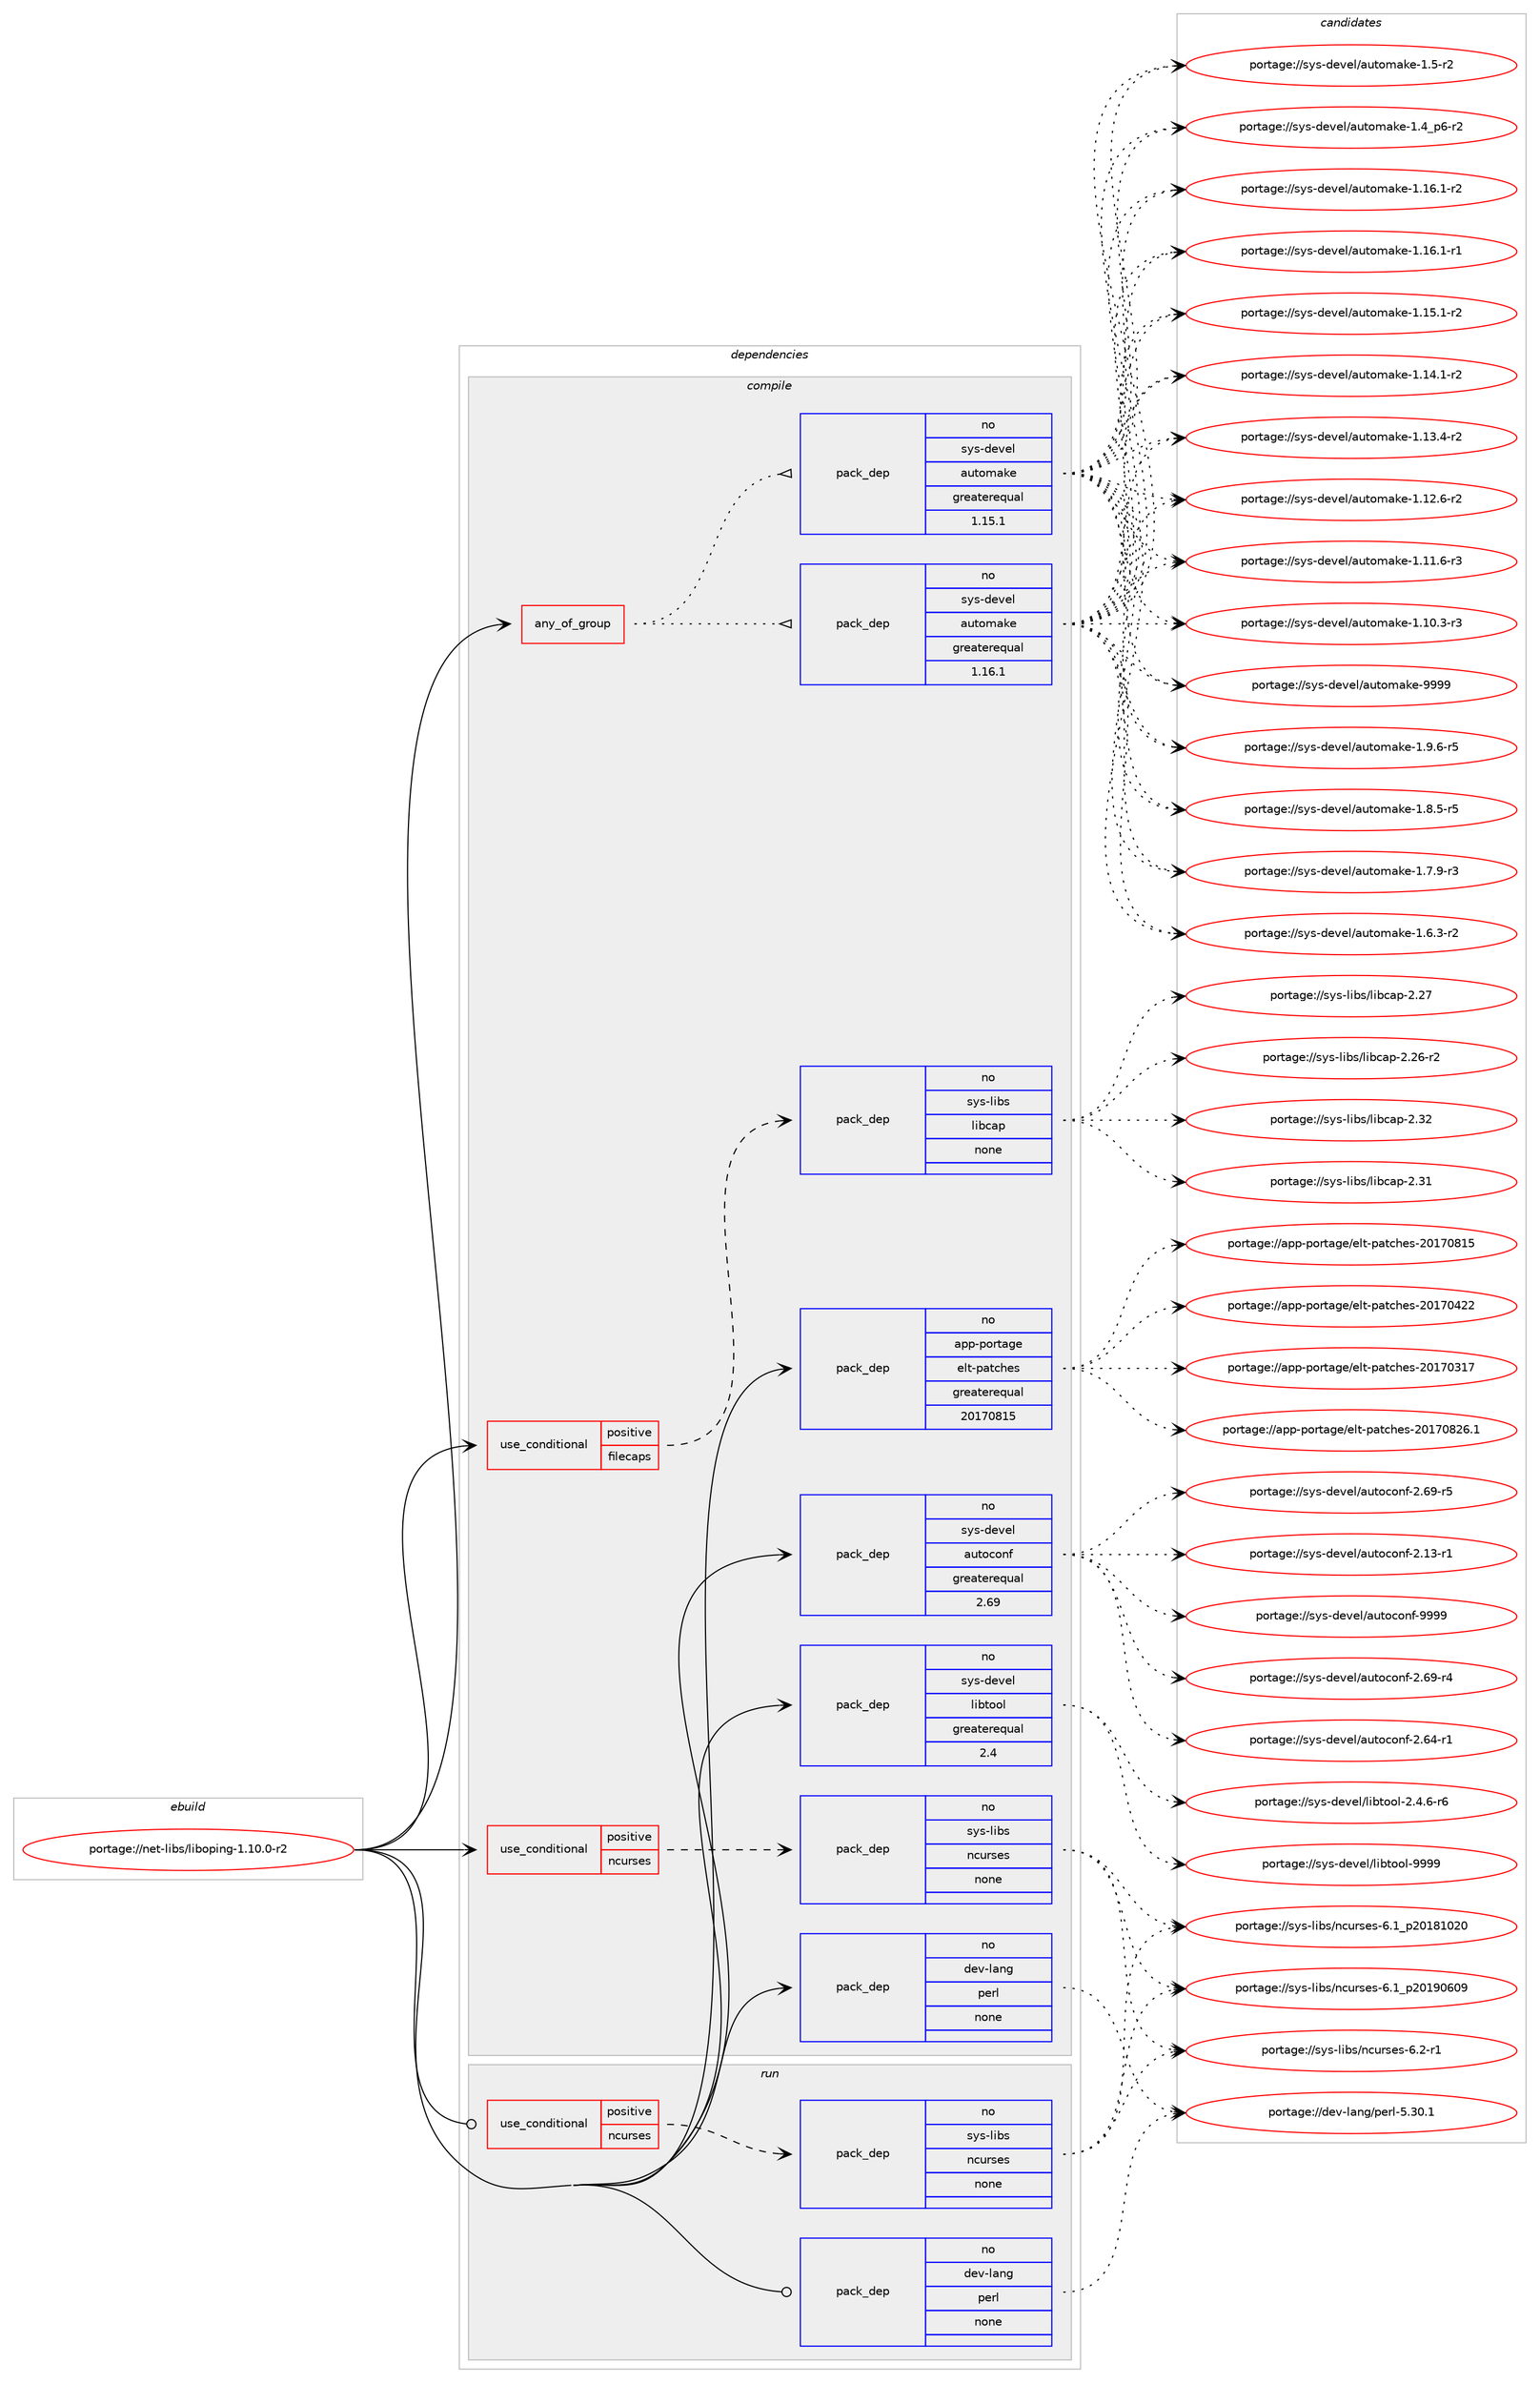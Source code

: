 digraph prolog {

# *************
# Graph options
# *************

newrank=true;
concentrate=true;
compound=true;
graph [rankdir=LR,fontname=Helvetica,fontsize=10,ranksep=1.5];#, ranksep=2.5, nodesep=0.2];
edge  [arrowhead=vee];
node  [fontname=Helvetica,fontsize=10];

# **********
# The ebuild
# **********

subgraph cluster_leftcol {
color=gray;
rank=same;
label=<<i>ebuild</i>>;
id [label="portage://net-libs/liboping-1.10.0-r2", color=red, width=4, href="../net-libs/liboping-1.10.0-r2.svg"];
}

# ****************
# The dependencies
# ****************

subgraph cluster_midcol {
color=gray;
label=<<i>dependencies</i>>;
subgraph cluster_compile {
fillcolor="#eeeeee";
style=filled;
label=<<i>compile</i>>;
subgraph any2005 {
dependency122953 [label=<<TABLE BORDER="0" CELLBORDER="1" CELLSPACING="0" CELLPADDING="4"><TR><TD CELLPADDING="10">any_of_group</TD></TR></TABLE>>, shape=none, color=red];subgraph pack94811 {
dependency122954 [label=<<TABLE BORDER="0" CELLBORDER="1" CELLSPACING="0" CELLPADDING="4" WIDTH="220"><TR><TD ROWSPAN="6" CELLPADDING="30">pack_dep</TD></TR><TR><TD WIDTH="110">no</TD></TR><TR><TD>sys-devel</TD></TR><TR><TD>automake</TD></TR><TR><TD>greaterequal</TD></TR><TR><TD>1.16.1</TD></TR></TABLE>>, shape=none, color=blue];
}
dependency122953:e -> dependency122954:w [weight=20,style="dotted",arrowhead="oinv"];
subgraph pack94812 {
dependency122955 [label=<<TABLE BORDER="0" CELLBORDER="1" CELLSPACING="0" CELLPADDING="4" WIDTH="220"><TR><TD ROWSPAN="6" CELLPADDING="30">pack_dep</TD></TR><TR><TD WIDTH="110">no</TD></TR><TR><TD>sys-devel</TD></TR><TR><TD>automake</TD></TR><TR><TD>greaterequal</TD></TR><TR><TD>1.15.1</TD></TR></TABLE>>, shape=none, color=blue];
}
dependency122953:e -> dependency122955:w [weight=20,style="dotted",arrowhead="oinv"];
}
id:e -> dependency122953:w [weight=20,style="solid",arrowhead="vee"];
subgraph cond26020 {
dependency122956 [label=<<TABLE BORDER="0" CELLBORDER="1" CELLSPACING="0" CELLPADDING="4"><TR><TD ROWSPAN="3" CELLPADDING="10">use_conditional</TD></TR><TR><TD>positive</TD></TR><TR><TD>filecaps</TD></TR></TABLE>>, shape=none, color=red];
subgraph pack94813 {
dependency122957 [label=<<TABLE BORDER="0" CELLBORDER="1" CELLSPACING="0" CELLPADDING="4" WIDTH="220"><TR><TD ROWSPAN="6" CELLPADDING="30">pack_dep</TD></TR><TR><TD WIDTH="110">no</TD></TR><TR><TD>sys-libs</TD></TR><TR><TD>libcap</TD></TR><TR><TD>none</TD></TR><TR><TD></TD></TR></TABLE>>, shape=none, color=blue];
}
dependency122956:e -> dependency122957:w [weight=20,style="dashed",arrowhead="vee"];
}
id:e -> dependency122956:w [weight=20,style="solid",arrowhead="vee"];
subgraph cond26021 {
dependency122958 [label=<<TABLE BORDER="0" CELLBORDER="1" CELLSPACING="0" CELLPADDING="4"><TR><TD ROWSPAN="3" CELLPADDING="10">use_conditional</TD></TR><TR><TD>positive</TD></TR><TR><TD>ncurses</TD></TR></TABLE>>, shape=none, color=red];
subgraph pack94814 {
dependency122959 [label=<<TABLE BORDER="0" CELLBORDER="1" CELLSPACING="0" CELLPADDING="4" WIDTH="220"><TR><TD ROWSPAN="6" CELLPADDING="30">pack_dep</TD></TR><TR><TD WIDTH="110">no</TD></TR><TR><TD>sys-libs</TD></TR><TR><TD>ncurses</TD></TR><TR><TD>none</TD></TR><TR><TD></TD></TR></TABLE>>, shape=none, color=blue];
}
dependency122958:e -> dependency122959:w [weight=20,style="dashed",arrowhead="vee"];
}
id:e -> dependency122958:w [weight=20,style="solid",arrowhead="vee"];
subgraph pack94815 {
dependency122960 [label=<<TABLE BORDER="0" CELLBORDER="1" CELLSPACING="0" CELLPADDING="4" WIDTH="220"><TR><TD ROWSPAN="6" CELLPADDING="30">pack_dep</TD></TR><TR><TD WIDTH="110">no</TD></TR><TR><TD>app-portage</TD></TR><TR><TD>elt-patches</TD></TR><TR><TD>greaterequal</TD></TR><TR><TD>20170815</TD></TR></TABLE>>, shape=none, color=blue];
}
id:e -> dependency122960:w [weight=20,style="solid",arrowhead="vee"];
subgraph pack94816 {
dependency122961 [label=<<TABLE BORDER="0" CELLBORDER="1" CELLSPACING="0" CELLPADDING="4" WIDTH="220"><TR><TD ROWSPAN="6" CELLPADDING="30">pack_dep</TD></TR><TR><TD WIDTH="110">no</TD></TR><TR><TD>dev-lang</TD></TR><TR><TD>perl</TD></TR><TR><TD>none</TD></TR><TR><TD></TD></TR></TABLE>>, shape=none, color=blue];
}
id:e -> dependency122961:w [weight=20,style="solid",arrowhead="vee"];
subgraph pack94817 {
dependency122962 [label=<<TABLE BORDER="0" CELLBORDER="1" CELLSPACING="0" CELLPADDING="4" WIDTH="220"><TR><TD ROWSPAN="6" CELLPADDING="30">pack_dep</TD></TR><TR><TD WIDTH="110">no</TD></TR><TR><TD>sys-devel</TD></TR><TR><TD>autoconf</TD></TR><TR><TD>greaterequal</TD></TR><TR><TD>2.69</TD></TR></TABLE>>, shape=none, color=blue];
}
id:e -> dependency122962:w [weight=20,style="solid",arrowhead="vee"];
subgraph pack94818 {
dependency122963 [label=<<TABLE BORDER="0" CELLBORDER="1" CELLSPACING="0" CELLPADDING="4" WIDTH="220"><TR><TD ROWSPAN="6" CELLPADDING="30">pack_dep</TD></TR><TR><TD WIDTH="110">no</TD></TR><TR><TD>sys-devel</TD></TR><TR><TD>libtool</TD></TR><TR><TD>greaterequal</TD></TR><TR><TD>2.4</TD></TR></TABLE>>, shape=none, color=blue];
}
id:e -> dependency122963:w [weight=20,style="solid",arrowhead="vee"];
}
subgraph cluster_compileandrun {
fillcolor="#eeeeee";
style=filled;
label=<<i>compile and run</i>>;
}
subgraph cluster_run {
fillcolor="#eeeeee";
style=filled;
label=<<i>run</i>>;
subgraph cond26022 {
dependency122964 [label=<<TABLE BORDER="0" CELLBORDER="1" CELLSPACING="0" CELLPADDING="4"><TR><TD ROWSPAN="3" CELLPADDING="10">use_conditional</TD></TR><TR><TD>positive</TD></TR><TR><TD>ncurses</TD></TR></TABLE>>, shape=none, color=red];
subgraph pack94819 {
dependency122965 [label=<<TABLE BORDER="0" CELLBORDER="1" CELLSPACING="0" CELLPADDING="4" WIDTH="220"><TR><TD ROWSPAN="6" CELLPADDING="30">pack_dep</TD></TR><TR><TD WIDTH="110">no</TD></TR><TR><TD>sys-libs</TD></TR><TR><TD>ncurses</TD></TR><TR><TD>none</TD></TR><TR><TD></TD></TR></TABLE>>, shape=none, color=blue];
}
dependency122964:e -> dependency122965:w [weight=20,style="dashed",arrowhead="vee"];
}
id:e -> dependency122964:w [weight=20,style="solid",arrowhead="odot"];
subgraph pack94820 {
dependency122966 [label=<<TABLE BORDER="0" CELLBORDER="1" CELLSPACING="0" CELLPADDING="4" WIDTH="220"><TR><TD ROWSPAN="6" CELLPADDING="30">pack_dep</TD></TR><TR><TD WIDTH="110">no</TD></TR><TR><TD>dev-lang</TD></TR><TR><TD>perl</TD></TR><TR><TD>none</TD></TR><TR><TD></TD></TR></TABLE>>, shape=none, color=blue];
}
id:e -> dependency122966:w [weight=20,style="solid",arrowhead="odot"];
}
}

# **************
# The candidates
# **************

subgraph cluster_choices {
rank=same;
color=gray;
label=<<i>candidates</i>>;

subgraph choice94811 {
color=black;
nodesep=1;
choice115121115451001011181011084797117116111109971071014557575757 [label="portage://sys-devel/automake-9999", color=red, width=4,href="../sys-devel/automake-9999.svg"];
choice115121115451001011181011084797117116111109971071014549465746544511453 [label="portage://sys-devel/automake-1.9.6-r5", color=red, width=4,href="../sys-devel/automake-1.9.6-r5.svg"];
choice115121115451001011181011084797117116111109971071014549465646534511453 [label="portage://sys-devel/automake-1.8.5-r5", color=red, width=4,href="../sys-devel/automake-1.8.5-r5.svg"];
choice115121115451001011181011084797117116111109971071014549465546574511451 [label="portage://sys-devel/automake-1.7.9-r3", color=red, width=4,href="../sys-devel/automake-1.7.9-r3.svg"];
choice115121115451001011181011084797117116111109971071014549465446514511450 [label="portage://sys-devel/automake-1.6.3-r2", color=red, width=4,href="../sys-devel/automake-1.6.3-r2.svg"];
choice11512111545100101118101108479711711611110997107101454946534511450 [label="portage://sys-devel/automake-1.5-r2", color=red, width=4,href="../sys-devel/automake-1.5-r2.svg"];
choice115121115451001011181011084797117116111109971071014549465295112544511450 [label="portage://sys-devel/automake-1.4_p6-r2", color=red, width=4,href="../sys-devel/automake-1.4_p6-r2.svg"];
choice11512111545100101118101108479711711611110997107101454946495446494511450 [label="portage://sys-devel/automake-1.16.1-r2", color=red, width=4,href="../sys-devel/automake-1.16.1-r2.svg"];
choice11512111545100101118101108479711711611110997107101454946495446494511449 [label="portage://sys-devel/automake-1.16.1-r1", color=red, width=4,href="../sys-devel/automake-1.16.1-r1.svg"];
choice11512111545100101118101108479711711611110997107101454946495346494511450 [label="portage://sys-devel/automake-1.15.1-r2", color=red, width=4,href="../sys-devel/automake-1.15.1-r2.svg"];
choice11512111545100101118101108479711711611110997107101454946495246494511450 [label="portage://sys-devel/automake-1.14.1-r2", color=red, width=4,href="../sys-devel/automake-1.14.1-r2.svg"];
choice11512111545100101118101108479711711611110997107101454946495146524511450 [label="portage://sys-devel/automake-1.13.4-r2", color=red, width=4,href="../sys-devel/automake-1.13.4-r2.svg"];
choice11512111545100101118101108479711711611110997107101454946495046544511450 [label="portage://sys-devel/automake-1.12.6-r2", color=red, width=4,href="../sys-devel/automake-1.12.6-r2.svg"];
choice11512111545100101118101108479711711611110997107101454946494946544511451 [label="portage://sys-devel/automake-1.11.6-r3", color=red, width=4,href="../sys-devel/automake-1.11.6-r3.svg"];
choice11512111545100101118101108479711711611110997107101454946494846514511451 [label="portage://sys-devel/automake-1.10.3-r3", color=red, width=4,href="../sys-devel/automake-1.10.3-r3.svg"];
dependency122954:e -> choice115121115451001011181011084797117116111109971071014557575757:w [style=dotted,weight="100"];
dependency122954:e -> choice115121115451001011181011084797117116111109971071014549465746544511453:w [style=dotted,weight="100"];
dependency122954:e -> choice115121115451001011181011084797117116111109971071014549465646534511453:w [style=dotted,weight="100"];
dependency122954:e -> choice115121115451001011181011084797117116111109971071014549465546574511451:w [style=dotted,weight="100"];
dependency122954:e -> choice115121115451001011181011084797117116111109971071014549465446514511450:w [style=dotted,weight="100"];
dependency122954:e -> choice11512111545100101118101108479711711611110997107101454946534511450:w [style=dotted,weight="100"];
dependency122954:e -> choice115121115451001011181011084797117116111109971071014549465295112544511450:w [style=dotted,weight="100"];
dependency122954:e -> choice11512111545100101118101108479711711611110997107101454946495446494511450:w [style=dotted,weight="100"];
dependency122954:e -> choice11512111545100101118101108479711711611110997107101454946495446494511449:w [style=dotted,weight="100"];
dependency122954:e -> choice11512111545100101118101108479711711611110997107101454946495346494511450:w [style=dotted,weight="100"];
dependency122954:e -> choice11512111545100101118101108479711711611110997107101454946495246494511450:w [style=dotted,weight="100"];
dependency122954:e -> choice11512111545100101118101108479711711611110997107101454946495146524511450:w [style=dotted,weight="100"];
dependency122954:e -> choice11512111545100101118101108479711711611110997107101454946495046544511450:w [style=dotted,weight="100"];
dependency122954:e -> choice11512111545100101118101108479711711611110997107101454946494946544511451:w [style=dotted,weight="100"];
dependency122954:e -> choice11512111545100101118101108479711711611110997107101454946494846514511451:w [style=dotted,weight="100"];
}
subgraph choice94812 {
color=black;
nodesep=1;
choice115121115451001011181011084797117116111109971071014557575757 [label="portage://sys-devel/automake-9999", color=red, width=4,href="../sys-devel/automake-9999.svg"];
choice115121115451001011181011084797117116111109971071014549465746544511453 [label="portage://sys-devel/automake-1.9.6-r5", color=red, width=4,href="../sys-devel/automake-1.9.6-r5.svg"];
choice115121115451001011181011084797117116111109971071014549465646534511453 [label="portage://sys-devel/automake-1.8.5-r5", color=red, width=4,href="../sys-devel/automake-1.8.5-r5.svg"];
choice115121115451001011181011084797117116111109971071014549465546574511451 [label="portage://sys-devel/automake-1.7.9-r3", color=red, width=4,href="../sys-devel/automake-1.7.9-r3.svg"];
choice115121115451001011181011084797117116111109971071014549465446514511450 [label="portage://sys-devel/automake-1.6.3-r2", color=red, width=4,href="../sys-devel/automake-1.6.3-r2.svg"];
choice11512111545100101118101108479711711611110997107101454946534511450 [label="portage://sys-devel/automake-1.5-r2", color=red, width=4,href="../sys-devel/automake-1.5-r2.svg"];
choice115121115451001011181011084797117116111109971071014549465295112544511450 [label="portage://sys-devel/automake-1.4_p6-r2", color=red, width=4,href="../sys-devel/automake-1.4_p6-r2.svg"];
choice11512111545100101118101108479711711611110997107101454946495446494511450 [label="portage://sys-devel/automake-1.16.1-r2", color=red, width=4,href="../sys-devel/automake-1.16.1-r2.svg"];
choice11512111545100101118101108479711711611110997107101454946495446494511449 [label="portage://sys-devel/automake-1.16.1-r1", color=red, width=4,href="../sys-devel/automake-1.16.1-r1.svg"];
choice11512111545100101118101108479711711611110997107101454946495346494511450 [label="portage://sys-devel/automake-1.15.1-r2", color=red, width=4,href="../sys-devel/automake-1.15.1-r2.svg"];
choice11512111545100101118101108479711711611110997107101454946495246494511450 [label="portage://sys-devel/automake-1.14.1-r2", color=red, width=4,href="../sys-devel/automake-1.14.1-r2.svg"];
choice11512111545100101118101108479711711611110997107101454946495146524511450 [label="portage://sys-devel/automake-1.13.4-r2", color=red, width=4,href="../sys-devel/automake-1.13.4-r2.svg"];
choice11512111545100101118101108479711711611110997107101454946495046544511450 [label="portage://sys-devel/automake-1.12.6-r2", color=red, width=4,href="../sys-devel/automake-1.12.6-r2.svg"];
choice11512111545100101118101108479711711611110997107101454946494946544511451 [label="portage://sys-devel/automake-1.11.6-r3", color=red, width=4,href="../sys-devel/automake-1.11.6-r3.svg"];
choice11512111545100101118101108479711711611110997107101454946494846514511451 [label="portage://sys-devel/automake-1.10.3-r3", color=red, width=4,href="../sys-devel/automake-1.10.3-r3.svg"];
dependency122955:e -> choice115121115451001011181011084797117116111109971071014557575757:w [style=dotted,weight="100"];
dependency122955:e -> choice115121115451001011181011084797117116111109971071014549465746544511453:w [style=dotted,weight="100"];
dependency122955:e -> choice115121115451001011181011084797117116111109971071014549465646534511453:w [style=dotted,weight="100"];
dependency122955:e -> choice115121115451001011181011084797117116111109971071014549465546574511451:w [style=dotted,weight="100"];
dependency122955:e -> choice115121115451001011181011084797117116111109971071014549465446514511450:w [style=dotted,weight="100"];
dependency122955:e -> choice11512111545100101118101108479711711611110997107101454946534511450:w [style=dotted,weight="100"];
dependency122955:e -> choice115121115451001011181011084797117116111109971071014549465295112544511450:w [style=dotted,weight="100"];
dependency122955:e -> choice11512111545100101118101108479711711611110997107101454946495446494511450:w [style=dotted,weight="100"];
dependency122955:e -> choice11512111545100101118101108479711711611110997107101454946495446494511449:w [style=dotted,weight="100"];
dependency122955:e -> choice11512111545100101118101108479711711611110997107101454946495346494511450:w [style=dotted,weight="100"];
dependency122955:e -> choice11512111545100101118101108479711711611110997107101454946495246494511450:w [style=dotted,weight="100"];
dependency122955:e -> choice11512111545100101118101108479711711611110997107101454946495146524511450:w [style=dotted,weight="100"];
dependency122955:e -> choice11512111545100101118101108479711711611110997107101454946495046544511450:w [style=dotted,weight="100"];
dependency122955:e -> choice11512111545100101118101108479711711611110997107101454946494946544511451:w [style=dotted,weight="100"];
dependency122955:e -> choice11512111545100101118101108479711711611110997107101454946494846514511451:w [style=dotted,weight="100"];
}
subgraph choice94813 {
color=black;
nodesep=1;
choice1151211154510810598115471081059899971124550465150 [label="portage://sys-libs/libcap-2.32", color=red, width=4,href="../sys-libs/libcap-2.32.svg"];
choice1151211154510810598115471081059899971124550465149 [label="portage://sys-libs/libcap-2.31", color=red, width=4,href="../sys-libs/libcap-2.31.svg"];
choice1151211154510810598115471081059899971124550465055 [label="portage://sys-libs/libcap-2.27", color=red, width=4,href="../sys-libs/libcap-2.27.svg"];
choice11512111545108105981154710810598999711245504650544511450 [label="portage://sys-libs/libcap-2.26-r2", color=red, width=4,href="../sys-libs/libcap-2.26-r2.svg"];
dependency122957:e -> choice1151211154510810598115471081059899971124550465150:w [style=dotted,weight="100"];
dependency122957:e -> choice1151211154510810598115471081059899971124550465149:w [style=dotted,weight="100"];
dependency122957:e -> choice1151211154510810598115471081059899971124550465055:w [style=dotted,weight="100"];
dependency122957:e -> choice11512111545108105981154710810598999711245504650544511450:w [style=dotted,weight="100"];
}
subgraph choice94814 {
color=black;
nodesep=1;
choice11512111545108105981154711099117114115101115455446504511449 [label="portage://sys-libs/ncurses-6.2-r1", color=red, width=4,href="../sys-libs/ncurses-6.2-r1.svg"];
choice1151211154510810598115471109911711411510111545544649951125048495748544857 [label="portage://sys-libs/ncurses-6.1_p20190609", color=red, width=4,href="../sys-libs/ncurses-6.1_p20190609.svg"];
choice1151211154510810598115471109911711411510111545544649951125048495649485048 [label="portage://sys-libs/ncurses-6.1_p20181020", color=red, width=4,href="../sys-libs/ncurses-6.1_p20181020.svg"];
dependency122959:e -> choice11512111545108105981154711099117114115101115455446504511449:w [style=dotted,weight="100"];
dependency122959:e -> choice1151211154510810598115471109911711411510111545544649951125048495748544857:w [style=dotted,weight="100"];
dependency122959:e -> choice1151211154510810598115471109911711411510111545544649951125048495649485048:w [style=dotted,weight="100"];
}
subgraph choice94815 {
color=black;
nodesep=1;
choice971121124511211111411697103101471011081164511297116991041011154550484955485650544649 [label="portage://app-portage/elt-patches-20170826.1", color=red, width=4,href="../app-portage/elt-patches-20170826.1.svg"];
choice97112112451121111141169710310147101108116451129711699104101115455048495548564953 [label="portage://app-portage/elt-patches-20170815", color=red, width=4,href="../app-portage/elt-patches-20170815.svg"];
choice97112112451121111141169710310147101108116451129711699104101115455048495548525050 [label="portage://app-portage/elt-patches-20170422", color=red, width=4,href="../app-portage/elt-patches-20170422.svg"];
choice97112112451121111141169710310147101108116451129711699104101115455048495548514955 [label="portage://app-portage/elt-patches-20170317", color=red, width=4,href="../app-portage/elt-patches-20170317.svg"];
dependency122960:e -> choice971121124511211111411697103101471011081164511297116991041011154550484955485650544649:w [style=dotted,weight="100"];
dependency122960:e -> choice97112112451121111141169710310147101108116451129711699104101115455048495548564953:w [style=dotted,weight="100"];
dependency122960:e -> choice97112112451121111141169710310147101108116451129711699104101115455048495548525050:w [style=dotted,weight="100"];
dependency122960:e -> choice97112112451121111141169710310147101108116451129711699104101115455048495548514955:w [style=dotted,weight="100"];
}
subgraph choice94816 {
color=black;
nodesep=1;
choice10010111845108971101034711210111410845534651484649 [label="portage://dev-lang/perl-5.30.1", color=red, width=4,href="../dev-lang/perl-5.30.1.svg"];
dependency122961:e -> choice10010111845108971101034711210111410845534651484649:w [style=dotted,weight="100"];
}
subgraph choice94817 {
color=black;
nodesep=1;
choice115121115451001011181011084797117116111991111101024557575757 [label="portage://sys-devel/autoconf-9999", color=red, width=4,href="../sys-devel/autoconf-9999.svg"];
choice1151211154510010111810110847971171161119911111010245504654574511453 [label="portage://sys-devel/autoconf-2.69-r5", color=red, width=4,href="../sys-devel/autoconf-2.69-r5.svg"];
choice1151211154510010111810110847971171161119911111010245504654574511452 [label="portage://sys-devel/autoconf-2.69-r4", color=red, width=4,href="../sys-devel/autoconf-2.69-r4.svg"];
choice1151211154510010111810110847971171161119911111010245504654524511449 [label="portage://sys-devel/autoconf-2.64-r1", color=red, width=4,href="../sys-devel/autoconf-2.64-r1.svg"];
choice1151211154510010111810110847971171161119911111010245504649514511449 [label="portage://sys-devel/autoconf-2.13-r1", color=red, width=4,href="../sys-devel/autoconf-2.13-r1.svg"];
dependency122962:e -> choice115121115451001011181011084797117116111991111101024557575757:w [style=dotted,weight="100"];
dependency122962:e -> choice1151211154510010111810110847971171161119911111010245504654574511453:w [style=dotted,weight="100"];
dependency122962:e -> choice1151211154510010111810110847971171161119911111010245504654574511452:w [style=dotted,weight="100"];
dependency122962:e -> choice1151211154510010111810110847971171161119911111010245504654524511449:w [style=dotted,weight="100"];
dependency122962:e -> choice1151211154510010111810110847971171161119911111010245504649514511449:w [style=dotted,weight="100"];
}
subgraph choice94818 {
color=black;
nodesep=1;
choice1151211154510010111810110847108105981161111111084557575757 [label="portage://sys-devel/libtool-9999", color=red, width=4,href="../sys-devel/libtool-9999.svg"];
choice1151211154510010111810110847108105981161111111084550465246544511454 [label="portage://sys-devel/libtool-2.4.6-r6", color=red, width=4,href="../sys-devel/libtool-2.4.6-r6.svg"];
dependency122963:e -> choice1151211154510010111810110847108105981161111111084557575757:w [style=dotted,weight="100"];
dependency122963:e -> choice1151211154510010111810110847108105981161111111084550465246544511454:w [style=dotted,weight="100"];
}
subgraph choice94819 {
color=black;
nodesep=1;
choice11512111545108105981154711099117114115101115455446504511449 [label="portage://sys-libs/ncurses-6.2-r1", color=red, width=4,href="../sys-libs/ncurses-6.2-r1.svg"];
choice1151211154510810598115471109911711411510111545544649951125048495748544857 [label="portage://sys-libs/ncurses-6.1_p20190609", color=red, width=4,href="../sys-libs/ncurses-6.1_p20190609.svg"];
choice1151211154510810598115471109911711411510111545544649951125048495649485048 [label="portage://sys-libs/ncurses-6.1_p20181020", color=red, width=4,href="../sys-libs/ncurses-6.1_p20181020.svg"];
dependency122965:e -> choice11512111545108105981154711099117114115101115455446504511449:w [style=dotted,weight="100"];
dependency122965:e -> choice1151211154510810598115471109911711411510111545544649951125048495748544857:w [style=dotted,weight="100"];
dependency122965:e -> choice1151211154510810598115471109911711411510111545544649951125048495649485048:w [style=dotted,weight="100"];
}
subgraph choice94820 {
color=black;
nodesep=1;
choice10010111845108971101034711210111410845534651484649 [label="portage://dev-lang/perl-5.30.1", color=red, width=4,href="../dev-lang/perl-5.30.1.svg"];
dependency122966:e -> choice10010111845108971101034711210111410845534651484649:w [style=dotted,weight="100"];
}
}

}
